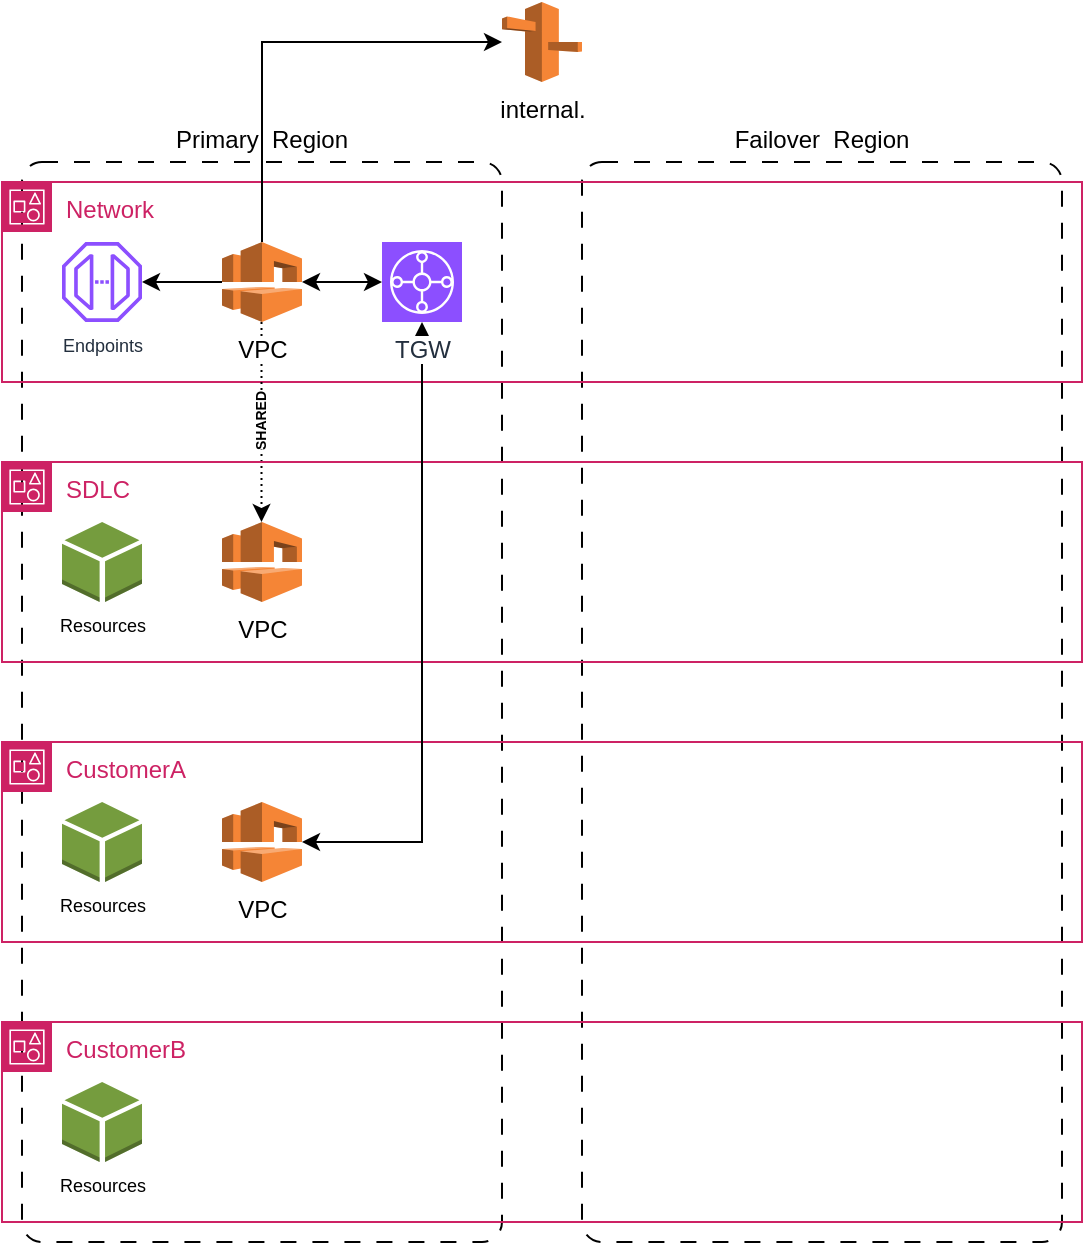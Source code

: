 <mxfile version="24.8.3">
  <diagram name="Page-1" id="q0L0vgY91X1MrZuYyFTR">
    <mxGraphModel dx="1728" dy="928" grid="1" gridSize="10" guides="1" tooltips="1" connect="1" arrows="1" fold="1" page="1" pageScale="1" pageWidth="850" pageHeight="1100" math="0" shadow="0">
      <root>
        <mxCell id="0" />
        <mxCell id="1" parent="0" />
        <mxCell id="aXm4uqC9tLMAgHZubwqG-28" value="Failover&amp;nbsp; Region" style="html=1;align=center;verticalAlign=top;rounded=1;absoluteArcSize=1;arcSize=20;dashed=1;whiteSpace=wrap;horizontal=1;spacingTop=-25;fillColor=none;labelBackgroundColor=default;dashPattern=8 8;" parent="1" vertex="1">
          <mxGeometry x="330" y="120" width="240" height="540" as="geometry" />
        </mxCell>
        <mxCell id="aXm4uqC9tLMAgHZubwqG-27" value="Primary&amp;nbsp; Region" style="html=1;align=center;verticalAlign=top;rounded=1;absoluteArcSize=1;arcSize=20;dashed=1;whiteSpace=wrap;horizontal=1;spacingTop=-25;fillColor=none;labelBackgroundColor=default;dashPattern=8 8;" parent="1" vertex="1">
          <mxGeometry x="50" y="120" width="240" height="540" as="geometry" />
        </mxCell>
        <mxCell id="aXm4uqC9tLMAgHZubwqG-30" value="Network" style="points=[[0,0],[0.25,0],[0.5,0],[0.75,0],[1,0],[1,0.25],[1,0.5],[1,0.75],[1,1],[0.75,1],[0.5,1],[0.25,1],[0,1],[0,0.75],[0,0.5],[0,0.25]];outlineConnect=0;gradientColor=none;html=1;whiteSpace=wrap;fontSize=12;fontStyle=0;container=1;pointerEvents=0;collapsible=0;recursiveResize=0;shape=mxgraph.aws4.group;grIcon=mxgraph.aws4.group_account;strokeColor=#CD2264;fillColor=none;verticalAlign=top;align=left;spacingLeft=30;fontColor=#CD2264;dashed=0;" parent="1" vertex="1">
          <mxGeometry x="40" y="130" width="540" height="100" as="geometry" />
        </mxCell>
        <mxCell id="aXm4uqC9tLMAgHZubwqG-62" value="SHARED" style="edgeStyle=orthogonalEdgeStyle;rounded=0;orthogonalLoop=1;jettySize=auto;html=1;entryX=0.5;entryY=0;entryDx=0;entryDy=0;entryPerimeter=0;dashed=1;horizontal=0;fontSize=7;dashPattern=1 2;fontStyle=1;labelBackgroundColor=default;" parent="aXm4uqC9tLMAgHZubwqG-30" edge="1">
          <mxGeometry relative="1" as="geometry">
            <mxPoint x="129.75" y="70" as="sourcePoint" />
            <mxPoint x="129.75" y="170" as="targetPoint" />
          </mxGeometry>
        </mxCell>
        <mxCell id="aXm4uqC9tLMAgHZubwqG-42" value="SDLC " style="points=[[0,0],[0.25,0],[0.5,0],[0.75,0],[1,0],[1,0.25],[1,0.5],[1,0.75],[1,1],[0.75,1],[0.5,1],[0.25,1],[0,1],[0,0.75],[0,0.5],[0,0.25]];outlineConnect=0;gradientColor=none;html=1;whiteSpace=wrap;fontSize=12;fontStyle=0;container=1;pointerEvents=0;collapsible=0;recursiveResize=0;shape=mxgraph.aws4.group;grIcon=mxgraph.aws4.group_account;strokeColor=#CD2264;fillColor=none;verticalAlign=top;align=left;spacingLeft=30;fontColor=#CD2264;dashed=0;" parent="1" vertex="1">
          <mxGeometry x="40" y="270" width="540" height="100" as="geometry" />
        </mxCell>
        <mxCell id="aXm4uqC9tLMAgHZubwqG-64" value="Resources" style="outlineConnect=0;dashed=0;verticalLabelPosition=bottom;verticalAlign=top;align=center;html=1;shape=mxgraph.aws3.resources;fillColor=#759C3E;gradientColor=none;fontSize=9;" parent="aXm4uqC9tLMAgHZubwqG-42" vertex="1">
          <mxGeometry x="30" y="30" width="40" height="40" as="geometry" />
        </mxCell>
        <mxCell id="aXm4uqC9tLMAgHZubwqG-45" value="CustomerA" style="points=[[0,0],[0.25,0],[0.5,0],[0.75,0],[1,0],[1,0.25],[1,0.5],[1,0.75],[1,1],[0.75,1],[0.5,1],[0.25,1],[0,1],[0,0.75],[0,0.5],[0,0.25]];outlineConnect=0;gradientColor=none;html=1;whiteSpace=wrap;fontSize=12;fontStyle=0;container=1;pointerEvents=0;collapsible=0;recursiveResize=0;shape=mxgraph.aws4.group;grIcon=mxgraph.aws4.group_account;strokeColor=#CD2264;fillColor=none;verticalAlign=top;align=left;spacingLeft=30;fontColor=#CD2264;dashed=0;" parent="1" vertex="1">
          <mxGeometry x="40" y="410" width="540" height="100" as="geometry" />
        </mxCell>
        <mxCell id="aXm4uqC9tLMAgHZubwqG-48" value="CustomerB" style="points=[[0,0],[0.25,0],[0.5,0],[0.75,0],[1,0],[1,0.25],[1,0.5],[1,0.75],[1,1],[0.75,1],[0.5,1],[0.25,1],[0,1],[0,0.75],[0,0.5],[0,0.25]];outlineConnect=0;gradientColor=none;html=1;whiteSpace=wrap;fontSize=12;fontStyle=0;container=1;pointerEvents=0;collapsible=0;recursiveResize=0;shape=mxgraph.aws4.group;grIcon=mxgraph.aws4.group_account;strokeColor=#CD2264;fillColor=none;verticalAlign=top;align=left;spacingLeft=30;fontColor=#CD2264;dashed=0;" parent="1" vertex="1">
          <mxGeometry x="40" y="550" width="540" height="100" as="geometry" />
        </mxCell>
        <mxCell id="aXm4uqC9tLMAgHZubwqG-21" style="edgeStyle=orthogonalEdgeStyle;rounded=0;orthogonalLoop=1;jettySize=auto;html=1;exitX=0.5;exitY=0;exitDx=0;exitDy=0;exitPerimeter=0;" parent="1" source="aXm4uqC9tLMAgHZubwqG-2" target="aXm4uqC9tLMAgHZubwqG-18" edge="1">
          <mxGeometry relative="1" as="geometry">
            <mxPoint x="230" as="targetPoint" />
            <mxPoint x="169.97" y="50" as="sourcePoint" />
            <Array as="points">
              <mxPoint x="170" y="60" />
            </Array>
          </mxGeometry>
        </mxCell>
        <mxCell id="aXm4uqC9tLMAgHZubwqG-52" style="edgeStyle=orthogonalEdgeStyle;rounded=0;orthogonalLoop=1;jettySize=auto;html=1;entryX=0.5;entryY=1;entryDx=0;entryDy=0;entryPerimeter=0;startArrow=classic;startFill=1;" parent="1" source="aXm4uqC9tLMAgHZubwqG-43" target="aXm4uqC9tLMAgHZubwqG-4" edge="1">
          <mxGeometry relative="1" as="geometry" />
        </mxCell>
        <mxCell id="aXm4uqC9tLMAgHZubwqG-12" style="edgeStyle=orthogonalEdgeStyle;rounded=0;orthogonalLoop=1;jettySize=auto;html=1;" parent="1" source="aXm4uqC9tLMAgHZubwqG-2" target="aXm4uqC9tLMAgHZubwqG-11" edge="1">
          <mxGeometry relative="1" as="geometry" />
        </mxCell>
        <mxCell id="aXm4uqC9tLMAgHZubwqG-9" style="edgeStyle=orthogonalEdgeStyle;rounded=0;orthogonalLoop=1;jettySize=auto;html=1;entryX=0;entryY=0.5;entryDx=0;entryDy=0;entryPerimeter=0;startArrow=classic;startFill=1;" parent="1" source="aXm4uqC9tLMAgHZubwqG-2" target="aXm4uqC9tLMAgHZubwqG-4" edge="1">
          <mxGeometry relative="1" as="geometry" />
        </mxCell>
        <mxCell id="aXm4uqC9tLMAgHZubwqG-18" value="internal." style="outlineConnect=0;dashed=0;verticalLabelPosition=bottom;verticalAlign=top;align=center;html=1;shape=mxgraph.aws3.route_53;fillColor=#F58536;gradientColor=none;" parent="1" vertex="1">
          <mxGeometry x="290" y="40" width="40" height="40" as="geometry" />
        </mxCell>
        <mxCell id="aXm4uqC9tLMAgHZubwqG-2" value="VPC" style="outlineConnect=0;dashed=0;verticalLabelPosition=bottom;verticalAlign=top;align=center;html=1;shape=mxgraph.aws3.vpc;fillColor=#F58536;gradientColor=none;labelBackgroundColor=default;" parent="1" vertex="1">
          <mxGeometry x="150" y="160" width="40" height="40" as="geometry" />
        </mxCell>
        <mxCell id="aXm4uqC9tLMAgHZubwqG-4" value="TGW" style="sketch=0;points=[[0,0,0],[0.25,0,0],[0.5,0,0],[0.75,0,0],[1,0,0],[0,1,0],[0.25,1,0],[0.5,1,0],[0.75,1,0],[1,1,0],[0,0.25,0],[0,0.5,0],[0,0.75,0],[1,0.25,0],[1,0.5,0],[1,0.75,0]];outlineConnect=0;fontColor=#232F3E;fillColor=#8C4FFF;strokeColor=#ffffff;dashed=0;verticalLabelPosition=bottom;verticalAlign=top;align=center;html=1;fontSize=12;fontStyle=0;aspect=fixed;shape=mxgraph.aws4.resourceIcon;resIcon=mxgraph.aws4.transit_gateway;labelBackgroundColor=default;" parent="1" vertex="1">
          <mxGeometry x="230" y="160" width="40" height="40" as="geometry" />
        </mxCell>
        <mxCell id="aXm4uqC9tLMAgHZubwqG-11" value="Endpoints" style="sketch=0;outlineConnect=0;fontColor=#232F3E;gradientColor=none;fillColor=#8C4FFF;strokeColor=none;dashed=0;verticalLabelPosition=bottom;verticalAlign=top;align=center;html=1;fontSize=9;fontStyle=0;aspect=fixed;pointerEvents=1;shape=mxgraph.aws4.endpoint;labelBackgroundColor=default;" parent="1" vertex="1">
          <mxGeometry x="70" y="160" width="40" height="40" as="geometry" />
        </mxCell>
        <mxCell id="aXm4uqC9tLMAgHZubwqG-32" value="VPC" style="outlineConnect=0;dashed=0;verticalLabelPosition=bottom;verticalAlign=top;align=center;html=1;shape=mxgraph.aws3.vpc;fillColor=#F58536;gradientColor=none;labelBackgroundColor=default;" parent="1" vertex="1">
          <mxGeometry x="150" y="300" width="40" height="40" as="geometry" />
        </mxCell>
        <mxCell id="aXm4uqC9tLMAgHZubwqG-43" value="VPC" style="outlineConnect=0;dashed=0;verticalLabelPosition=bottom;verticalAlign=top;align=center;html=1;shape=mxgraph.aws3.vpc;fillColor=#F58536;gradientColor=none;labelBackgroundColor=default;" parent="1" vertex="1">
          <mxGeometry x="150" y="440" width="40" height="40" as="geometry" />
        </mxCell>
        <mxCell id="aXm4uqC9tLMAgHZubwqG-67" value="Resources" style="outlineConnect=0;dashed=0;verticalLabelPosition=bottom;verticalAlign=top;align=center;html=1;shape=mxgraph.aws3.resources;fillColor=#759C3E;gradientColor=none;fontSize=9;" parent="1" vertex="1">
          <mxGeometry x="70" y="440" width="40" height="40" as="geometry" />
        </mxCell>
        <mxCell id="aXm4uqC9tLMAgHZubwqG-69" value="Resources" style="outlineConnect=0;dashed=0;verticalLabelPosition=bottom;verticalAlign=top;align=center;html=1;shape=mxgraph.aws3.resources;fillColor=#759C3E;gradientColor=none;fontSize=9;" parent="1" vertex="1">
          <mxGeometry x="70" y="580" width="40" height="40" as="geometry" />
        </mxCell>
      </root>
    </mxGraphModel>
  </diagram>
</mxfile>
